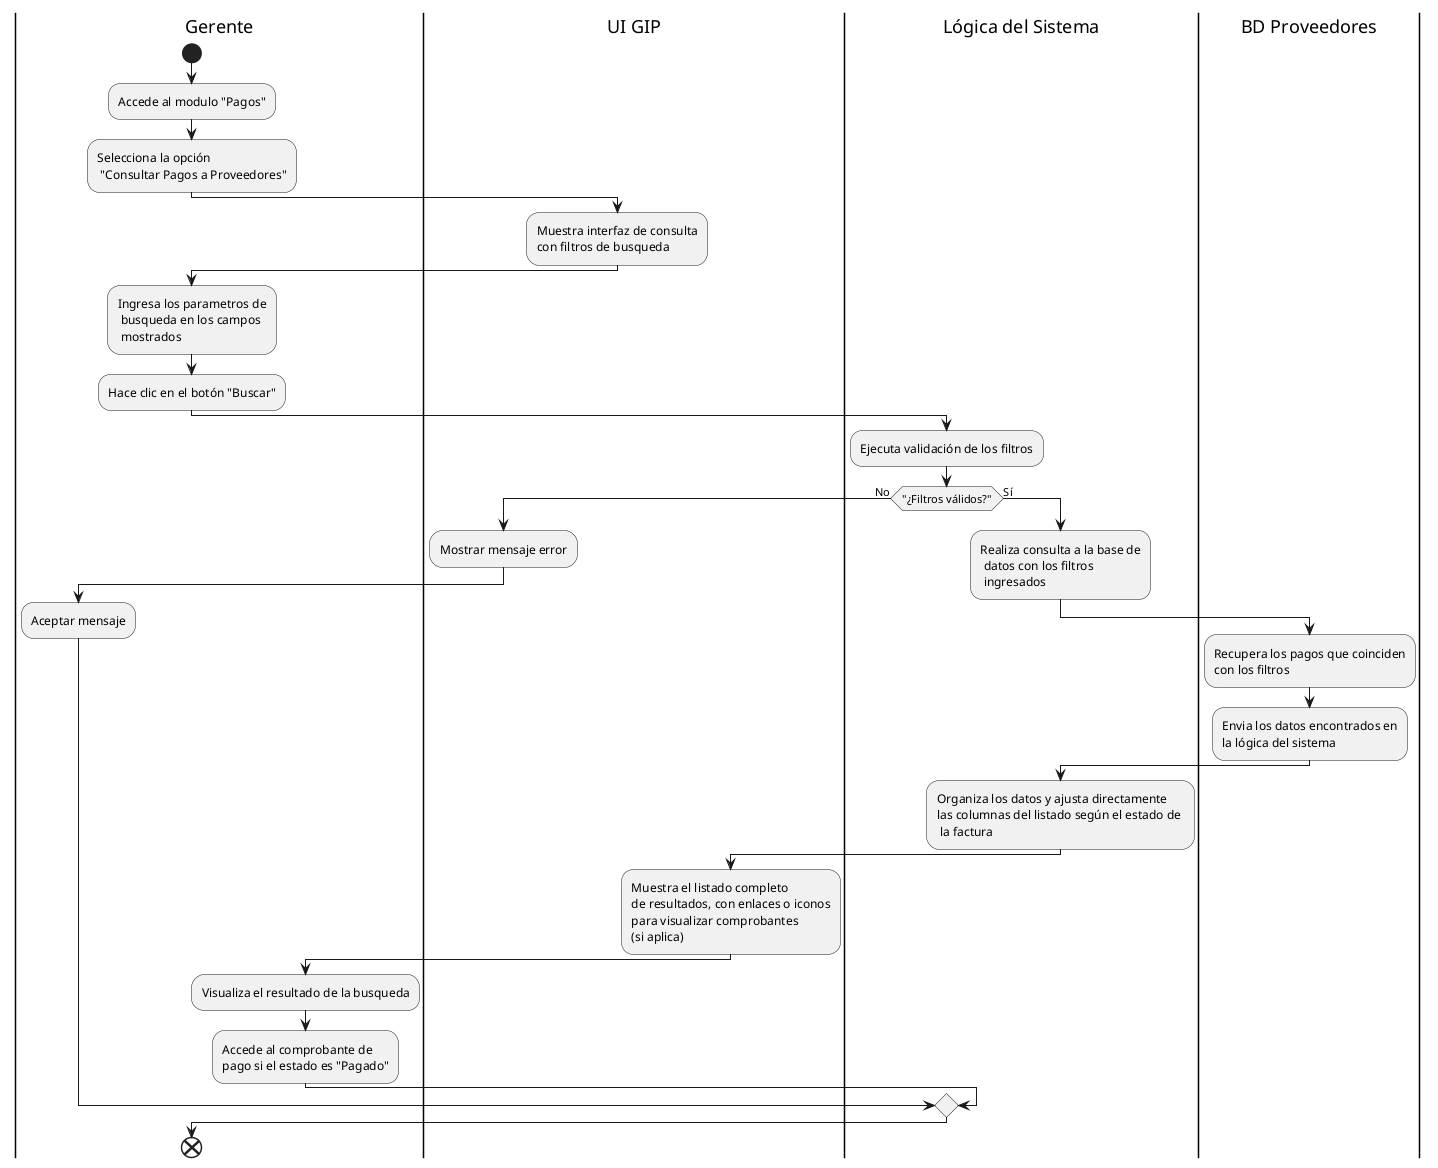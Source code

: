 @startuml "DiagramaActividadesNueve"

|Gerente|
start
:Accede al modulo "Pagos";
:Selecciona la opción\n "Consultar Pagos a Proveedores";

|UI GIP|
:Muestra interfaz de consulta\ncon filtros de busqueda;

|Gerente|
:Ingresa los parametros de\n busqueda en los campos\n mostrados;
:Hace clic en el botón "Buscar";

|Lógica del Sistema|
:Ejecuta validación de los filtros;

if ("¿Filtros válidos?") then (No)

|UI GIP|
:Mostrar mensaje error;

|Gerente|
:Aceptar mensaje;
else (Sí)

|Lógica del Sistema|
:Realiza consulta a la base de\n datos con los filtros\n ingresados;

|BD Proveedores|
:Recupera los pagos que coinciden\ncon los filtros;
:Envia los datos encontrados en\nla lógica del sistema;

|Lógica del Sistema|
:Organiza los datos y ajusta directamente \nlas columnas del listado según el estado de \n la factura;

|UI GIP|
:Muestra el listado completo\nde resultados, con enlaces o iconos\npara visualizar comprobantes\n(si aplica);

|Gerente|
:Visualiza el resultado de la busqueda;

:Accede al comprobante de\npago si el estado es "Pagado";
endif

end
@enduml
